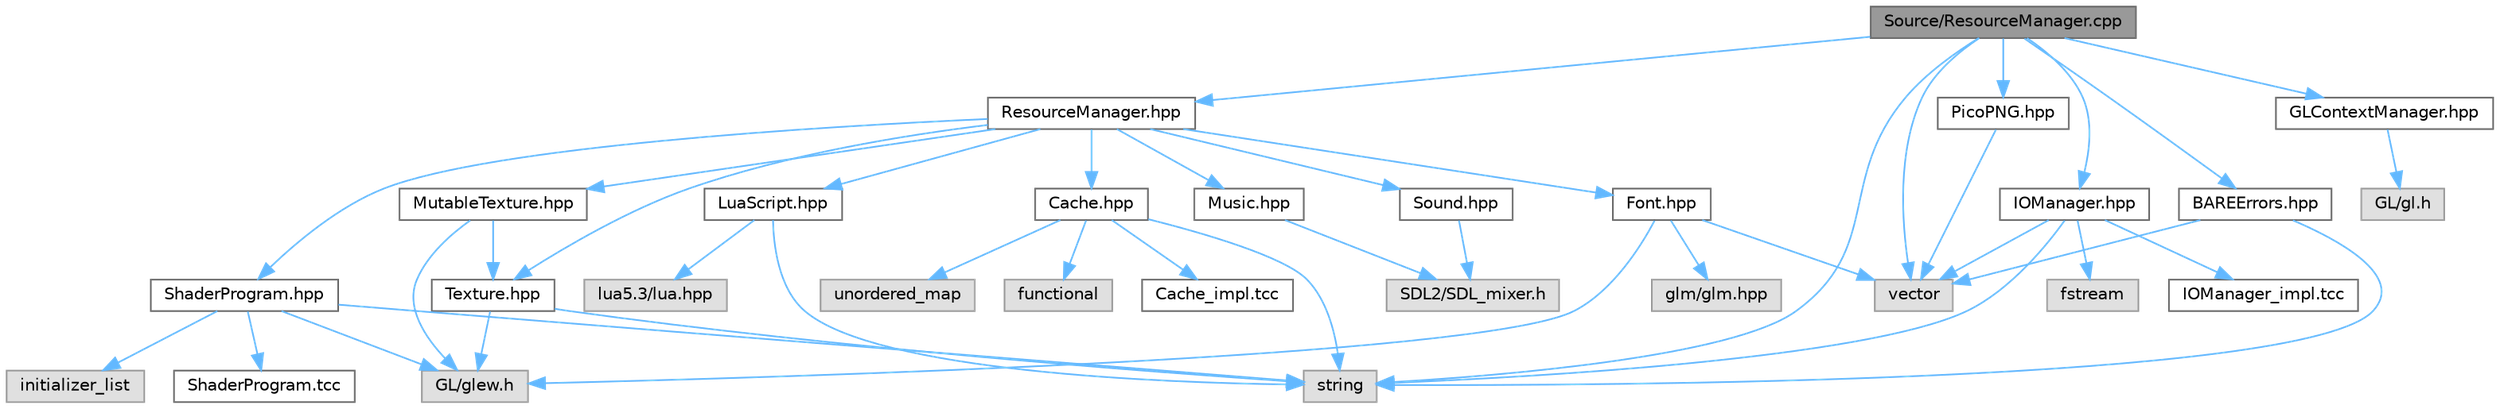 digraph "Source/ResourceManager.cpp"
{
 // INTERACTIVE_SVG=YES
 // LATEX_PDF_SIZE
  bgcolor="transparent";
  edge [fontname=Helvetica,fontsize=10,labelfontname=Helvetica,labelfontsize=10];
  node [fontname=Helvetica,fontsize=10,shape=box,height=0.2,width=0.4];
  Node1 [label="Source/ResourceManager.cpp",height=0.2,width=0.4,color="gray40", fillcolor="grey60", style="filled", fontcolor="black",tooltip=" "];
  Node1 -> Node2 [color="steelblue1",style="solid"];
  Node2 [label="ResourceManager.hpp",height=0.2,width=0.4,color="grey40", fillcolor="white", style="filled",URL="$_resource_manager_8hpp.html",tooltip=" "];
  Node2 -> Node3 [color="steelblue1",style="solid"];
  Node3 [label="Cache.hpp",height=0.2,width=0.4,color="grey40", fillcolor="white", style="filled",URL="$_cache_8hpp.html",tooltip=" "];
  Node3 -> Node4 [color="steelblue1",style="solid"];
  Node4 [label="unordered_map",height=0.2,width=0.4,color="grey60", fillcolor="#E0E0E0", style="filled",tooltip=" "];
  Node3 -> Node5 [color="steelblue1",style="solid"];
  Node5 [label="string",height=0.2,width=0.4,color="grey60", fillcolor="#E0E0E0", style="filled",tooltip=" "];
  Node3 -> Node6 [color="steelblue1",style="solid"];
  Node6 [label="functional",height=0.2,width=0.4,color="grey60", fillcolor="#E0E0E0", style="filled",tooltip=" "];
  Node3 -> Node7 [color="steelblue1",style="solid"];
  Node7 [label="Cache_impl.tcc",height=0.2,width=0.4,color="grey40", fillcolor="white", style="filled",URL="$_cache__impl_8tcc.html",tooltip=" "];
  Node2 -> Node8 [color="steelblue1",style="solid"];
  Node8 [label="Font.hpp",height=0.2,width=0.4,color="grey40", fillcolor="white", style="filled",URL="$_font_8hpp.html",tooltip=" "];
  Node8 -> Node9 [color="steelblue1",style="solid"];
  Node9 [label="GL/glew.h",height=0.2,width=0.4,color="grey60", fillcolor="#E0E0E0", style="filled",tooltip=" "];
  Node8 -> Node10 [color="steelblue1",style="solid"];
  Node10 [label="glm/glm.hpp",height=0.2,width=0.4,color="grey60", fillcolor="#E0E0E0", style="filled",tooltip=" "];
  Node8 -> Node11 [color="steelblue1",style="solid"];
  Node11 [label="vector",height=0.2,width=0.4,color="grey60", fillcolor="#E0E0E0", style="filled",tooltip=" "];
  Node2 -> Node12 [color="steelblue1",style="solid"];
  Node12 [label="LuaScript.hpp",height=0.2,width=0.4,color="grey40", fillcolor="white", style="filled",URL="$_lua_script_8hpp.html",tooltip="This is the basic Lua script wrapper - it is what the end-user will create and add to the queue...."];
  Node12 -> Node5 [color="steelblue1",style="solid"];
  Node12 -> Node13 [color="steelblue1",style="solid"];
  Node13 [label="lua5.3/lua.hpp",height=0.2,width=0.4,color="grey60", fillcolor="#E0E0E0", style="filled",tooltip=" "];
  Node2 -> Node14 [color="steelblue1",style="solid"];
  Node14 [label="Music.hpp",height=0.2,width=0.4,color="grey40", fillcolor="white", style="filled",URL="$_music_8hpp.html",tooltip=" "];
  Node14 -> Node15 [color="steelblue1",style="solid"];
  Node15 [label="SDL2/SDL_mixer.h",height=0.2,width=0.4,color="grey60", fillcolor="#E0E0E0", style="filled",tooltip=" "];
  Node2 -> Node16 [color="steelblue1",style="solid"];
  Node16 [label="MutableTexture.hpp",height=0.2,width=0.4,color="grey40", fillcolor="white", style="filled",URL="$_mutable_texture_8hpp.html",tooltip=" "];
  Node16 -> Node9 [color="steelblue1",style="solid"];
  Node16 -> Node17 [color="steelblue1",style="solid"];
  Node17 [label="Texture.hpp",height=0.2,width=0.4,color="grey40", fillcolor="white", style="filled",URL="$_texture_8hpp.html",tooltip=" "];
  Node17 -> Node9 [color="steelblue1",style="solid"];
  Node17 -> Node5 [color="steelblue1",style="solid"];
  Node2 -> Node18 [color="steelblue1",style="solid"];
  Node18 [label="ShaderProgram.hpp",height=0.2,width=0.4,color="grey40", fillcolor="white", style="filled",URL="$_shader_program_8hpp.html",tooltip=" "];
  Node18 -> Node5 [color="steelblue1",style="solid"];
  Node18 -> Node19 [color="steelblue1",style="solid"];
  Node19 [label="initializer_list",height=0.2,width=0.4,color="grey60", fillcolor="#E0E0E0", style="filled",tooltip=" "];
  Node18 -> Node9 [color="steelblue1",style="solid"];
  Node18 -> Node20 [color="steelblue1",style="solid"];
  Node20 [label="ShaderProgram.tcc",height=0.2,width=0.4,color="grey40", fillcolor="white", style="filled",URL="$_shader_program_8tcc.html",tooltip=" "];
  Node2 -> Node21 [color="steelblue1",style="solid"];
  Node21 [label="Sound.hpp",height=0.2,width=0.4,color="grey40", fillcolor="white", style="filled",URL="$_sound_8hpp.html",tooltip=" "];
  Node21 -> Node15 [color="steelblue1",style="solid"];
  Node2 -> Node17 [color="steelblue1",style="solid"];
  Node1 -> Node11 [color="steelblue1",style="solid"];
  Node1 -> Node5 [color="steelblue1",style="solid"];
  Node1 -> Node22 [color="steelblue1",style="solid"];
  Node22 [label="IOManager.hpp",height=0.2,width=0.4,color="grey40", fillcolor="white", style="filled",URL="$_i_o_manager_8hpp.html",tooltip=" "];
  Node22 -> Node5 [color="steelblue1",style="solid"];
  Node22 -> Node11 [color="steelblue1",style="solid"];
  Node22 -> Node23 [color="steelblue1",style="solid"];
  Node23 [label="fstream",height=0.2,width=0.4,color="grey60", fillcolor="#E0E0E0", style="filled",tooltip=" "];
  Node22 -> Node24 [color="steelblue1",style="solid"];
  Node24 [label="IOManager_impl.tcc",height=0.2,width=0.4,color="grey40", fillcolor="white", style="filled",URL="$_i_o_manager__impl_8tcc.html",tooltip=" "];
  Node1 -> Node25 [color="steelblue1",style="solid"];
  Node25 [label="BAREErrors.hpp",height=0.2,width=0.4,color="grey40", fillcolor="white", style="filled",URL="$_b_a_r_e_errors_8hpp.html",tooltip=" "];
  Node25 -> Node5 [color="steelblue1",style="solid"];
  Node25 -> Node11 [color="steelblue1",style="solid"];
  Node1 -> Node26 [color="steelblue1",style="solid"];
  Node26 [label="PicoPNG.hpp",height=0.2,width=0.4,color="grey40", fillcolor="white", style="filled",URL="$_pico_p_n_g_8hpp.html",tooltip=" "];
  Node26 -> Node11 [color="steelblue1",style="solid"];
  Node1 -> Node27 [color="steelblue1",style="solid"];
  Node27 [label="GLContextManager.hpp",height=0.2,width=0.4,color="grey40", fillcolor="white", style="filled",URL="$_g_l_context_manager_8hpp.html",tooltip=" "];
  Node27 -> Node28 [color="steelblue1",style="solid"];
  Node28 [label="GL/gl.h",height=0.2,width=0.4,color="grey60", fillcolor="#E0E0E0", style="filled",tooltip=" "];
}
